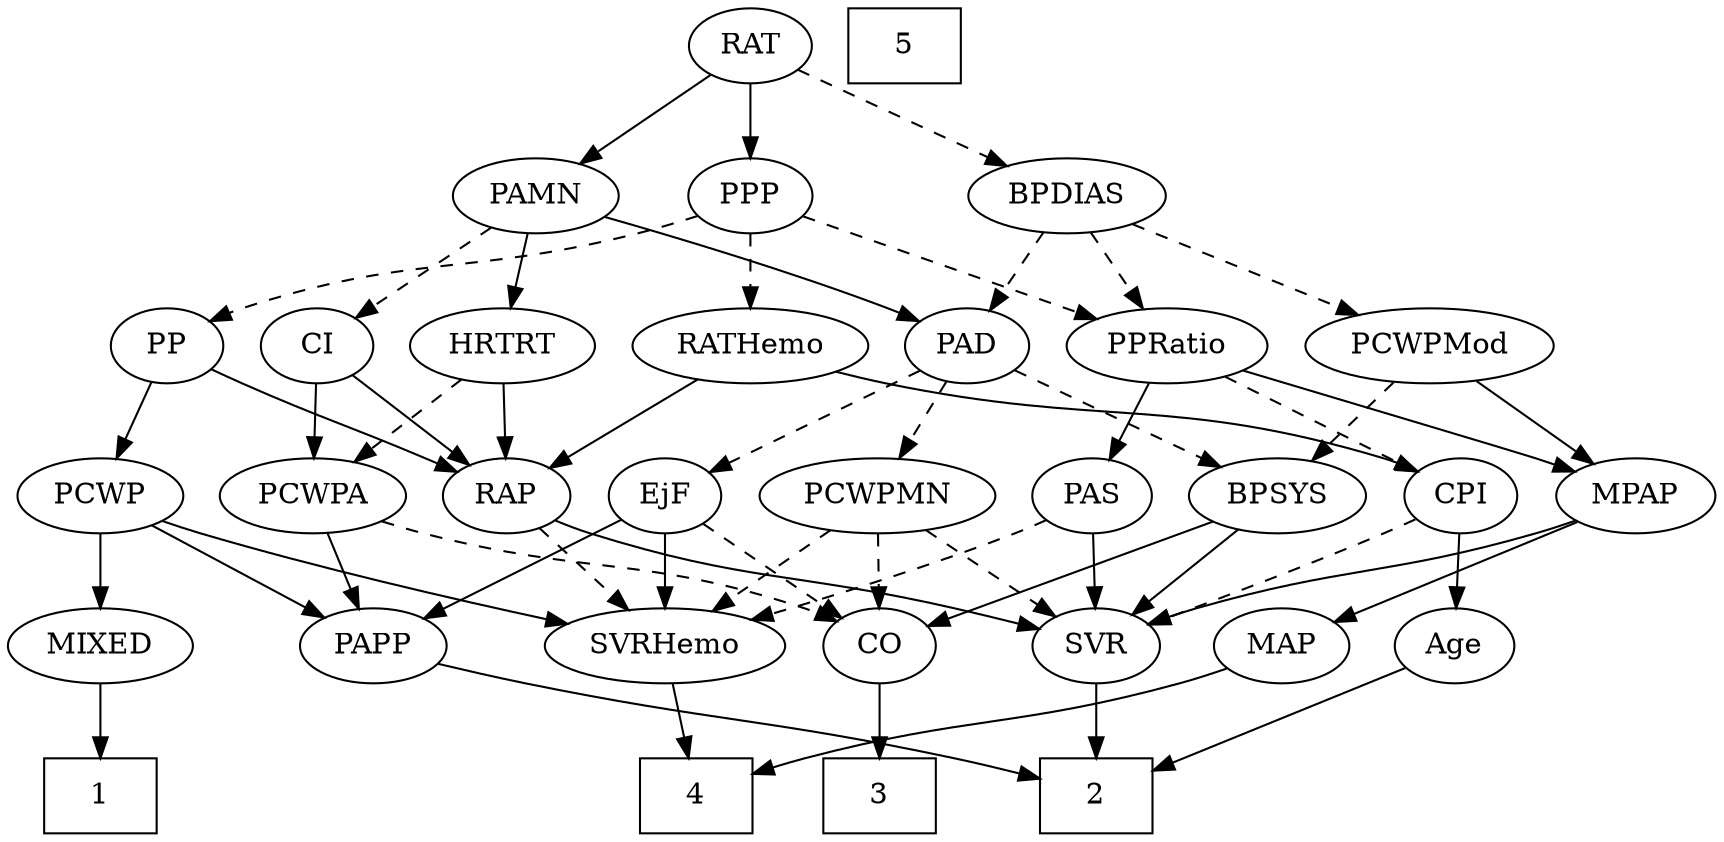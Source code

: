 strict digraph {
	graph [bb="0,0,767.39,396"];
	node [label="\N"];
	1	[height=0.5,
		pos="40.296,18",
		shape=box,
		width=0.75];
	2	[height=0.5,
		pos="499.3,18",
		shape=box,
		width=0.75];
	3	[height=0.5,
		pos="391.3,18",
		shape=box,
		width=0.75];
	4	[height=0.5,
		pos="609.3,18",
		shape=box,
		width=0.75];
	5	[height=0.5,
		pos="548.3,378",
		shape=box,
		width=0.75];
	Age	[height=0.5,
		pos="618.3,90",
		width=0.75];
	Age -> 2	[pos="e,526.55,35.029 598.65,77.441 581.51,67.361 556.21,52.479 535.43,40.257",
		style=solid];
	EjF	[height=0.5,
		pos="222.3,162",
		width=0.75];
	CO	[height=0.5,
		pos="391.3,90",
		width=0.75];
	EjF -> CO	[pos="e,369.89,101.15 243.49,150.64 248.32,148.37 253.46,146.05 258.3,144 300.27,126.26 312.23,125.52 354.3,108 356.36,107.14 358.49,106.23 \
360.62,105.3",
		style=dashed];
	SVRHemo	[height=0.5,
		pos="295.3,90",
		width=1.3902];
	EjF -> SVRHemo	[pos="e,278.5,107.1 237.07,146.83 246.82,137.49 259.82,125.02 271.06,114.24",
		style=solid];
	PAPP	[height=0.5,
		pos="165.3,90",
		width=0.88464];
	EjF -> PAPP	[pos="e,178.04,106.64 209.93,145.81 202.49,136.67 192.86,124.85 184.45,114.52",
		style=solid];
	RAP	[height=0.5,
		pos="295.3,162",
		width=0.77632];
	SVR	[height=0.5,
		pos="499.3,90",
		width=0.77632];
	RAP -> SVR	[pos="e,474.06,97.954 317.02,150.48 321.99,148.22 327.29,145.94 332.3,144 377.03,126.7 430.02,110.6 464.12,100.79",
		style=solid];
	RAP -> SVRHemo	[pos="e,295.3,108.1 295.3,143.7 295.3,135.98 295.3,126.71 295.3,118.11",
		style=dashed];
	MIXED	[height=0.5,
		pos="40.296,90",
		width=1.1193];
	MIXED -> 1	[pos="e,40.296,36.104 40.296,71.697 40.296,63.983 40.296,54.712 40.296,46.112",
		style=solid];
	MPAP	[height=0.5,
		pos="732.3,162",
		width=0.97491];
	MPAP -> SVR	[pos="e,524.9,97.353 705.45,150.16 699.82,148.02 693.89,145.86 688.3,144 635.54,126.45 573.25,109.74 535.02,99.933",
		style=solid];
	MAP	[height=0.5,
		pos="719.3,90",
		width=0.84854];
	MPAP -> MAP	[pos="e,722.5,108.28 729.15,144.05 727.72,136.35 725.99,127.03 724.38,118.36",
		style=solid];
	BPSYS	[height=0.5,
		pos="569.3,162",
		width=1.0471];
	BPSYS -> CO	[pos="e,414,99.93 541.09,149.91 509.06,137.31 456.91,116.8 423.36,103.61",
		style=solid];
	BPSYS -> SVR	[pos="e,513.83,105.54 553.76,145.46 544.17,135.87 531.71,123.42 521.13,112.84",
		style=solid];
	PAD	[height=0.5,
		pos="380.3,234",
		width=0.79437];
	PAD -> EjF	[pos="e,243.56,173.2 357.41,222.69 352.44,220.47 347.2,218.15 342.3,216 305.09,199.71 295.33,196.67 258.3,180 256.5,179.19 254.66,178.35 \
252.8,177.5",
		style=dashed];
	PAD -> BPSYS	[pos="e,540.24,173.58 402.66,222.6 407.77,220.34 413.19,218.02 418.3,216 463.78,198 476.19,196.32 522.3,180 525.02,179.04 527.83,178.04 \
530.65,177.03",
		style=dashed];
	PCWPMN	[height=0.5,
		pos="391.3,162",
		width=1.3902];
	PAD -> PCWPMN	[pos="e,388.58,180.28 382.96,216.05 384.17,208.35 385.64,199.03 387,190.36",
		style=dashed];
	CO -> 3	[pos="e,391.3,36.104 391.3,71.697 391.3,63.983 391.3,54.712 391.3,46.112",
		style=solid];
	PAS	[height=0.5,
		pos="486.3,162",
		width=0.75];
	PAS -> SVR	[pos="e,496.09,108.28 489.44,144.05 490.88,136.35 492.61,127.03 494.21,118.36",
		style=solid];
	PAS -> SVRHemo	[pos="e,332.05,102.29 465.15,150.53 460.31,148.27 455.16,145.97 450.3,144 414.39,129.44 372.79,115.36 341.74,105.38",
		style=dashed];
	PAMN	[height=0.5,
		pos="307.3,306",
		width=1.011];
	PAMN -> PAD	[pos="e,365.14,249.54 323.5,289.46 333.6,279.78 346.74,267.17 357.84,256.53",
		style=solid];
	CI	[height=0.5,
		pos="234.3,234",
		width=0.75];
	PAMN -> CI	[pos="e,249.46,249.54 291.1,289.46 280.99,279.78 267.85,267.17 256.75,256.53",
		style=dashed];
	HRTRT	[height=0.5,
		pos="149.3,234",
		width=1.1013];
	PAMN -> HRTRT	[pos="e,176.75,247.16 281.21,293.44 255.3,281.96 215.34,264.26 186.19,251.34",
		style=solid];
	RATHemo	[height=0.5,
		pos="476.3,234",
		width=1.3721];
	RATHemo -> RAP	[pos="e,317.08,173.35 441.67,221.11 412.32,210.83 369.23,195.25 332.3,180 330.43,179.23 328.53,178.42 326.61,177.59",
		style=solid];
	CPI	[height=0.5,
		pos="652.3,162",
		width=0.75];
	RATHemo -> CPI	[pos="e,631.1,173.35 510.54,220.89 539.07,210.61 580.65,195.13 616.3,180 618.11,179.23 619.97,178.42 621.83,177.59",
		style=solid];
	CPI -> Age	[pos="e,626.38,107.63 644.41,144.76 640.39,136.49 635.41,126.23 630.88,116.9",
		style=solid];
	CPI -> SVR	[pos="e,521.77,101.06 631,150.88 626.17,148.6 621.06,146.21 616.3,144 587.48,130.67 554.52,115.77 530.95,105.18",
		style=dashed];
	RAT	[height=0.5,
		pos="476.3,378",
		width=0.75827];
	RAT -> PAMN	[pos="e,334.3,318.19 453.85,367.7 425.74,356.06 377.21,335.96 343.74,322.09",
		style=solid];
	BPDIAS	[height=0.5,
		pos="573.3,306",
		width=1.1735];
	RAT -> BPDIAS	[pos="e,552.59,321.94 494.09,364.16 508.15,354.01 528.07,339.64 544.42,327.84",
		style=dashed];
	PPP	[height=0.5,
		pos="476.3,306",
		width=0.75];
	RAT -> PPP	[pos="e,476.3,324.1 476.3,359.7 476.3,351.98 476.3,342.71 476.3,334.11",
		style=solid];
	SVR -> 2	[pos="e,499.3,36.104 499.3,71.697 499.3,63.983 499.3,54.712 499.3,46.112",
		style=solid];
	PCWPMod	[height=0.5,
		pos="693.3,234",
		width=1.4443];
	PCWPMod -> MPAP	[pos="e,722.94,179.79 702.74,216.05 707.34,207.8 712.96,197.7 718.07,188.54",
		style=solid];
	PCWPMod -> BPSYS	[pos="e,592.74,176.24 667.3,218.33 648.21,207.55 622.15,192.84 601.7,181.29",
		style=dashed];
	PCWPA	[height=0.5,
		pos="135.3,162",
		width=1.1555];
	PCWPA -> CO	[pos="e,370.49,101.53 166.42,150.02 172.94,147.89 179.81,145.77 186.3,144 259.96,123.9 281.83,132.09 354.3,108 356.56,107.25 358.87,106.4 \
361.18,105.49",
		style=dashed];
	PCWPA -> PAPP	[pos="e,158.1,107.79 142.56,144.05 146.02,135.97 150.24,126.12 154.11,117.11",
		style=solid];
	PCWPMN -> CO	[pos="e,391.3,108.1 391.3,143.7 391.3,135.98 391.3,126.71 391.3,118.11",
		style=dashed];
	PCWPMN -> SVR	[pos="e,480.13,103.42 414.47,145.98 431.14,135.17 453.72,120.54 471.39,109.08",
		style=dashed];
	PCWPMN -> SVRHemo	[pos="e,316.54,106.49 369.99,145.46 356.69,135.77 339.38,123.15 324.78,112.5",
		style=dashed];
	SVRHemo -> 4	[pos="e,582.27,25.402 332.62,77.933 340.1,75.854 347.93,73.778 355.3,72 434.61,52.865 455.53,53.135 535.3,36 547.36,33.409 560.49,30.44 \
572.3,27.717",
		style=solid];
	BPDIAS -> PAD	[pos="e,402.66,245.41 540.32,294.69 508.73,284.59 459.84,268.36 418.3,252 416.22,251.18 414.09,250.31 411.95,249.42",
		style=dashed];
	BPDIAS -> PCWPMod	[pos="e,667.68,249.94 597.29,291 614.97,280.69 639.26,266.52 658.98,255.02",
		style=dashed];
	PPRatio	[height=0.5,
		pos="583.3,234",
		width=1.1013];
	BPDIAS -> PPRatio	[pos="e,580.85,252.1 575.77,287.7 576.87,279.98 578.19,270.71 579.42,262.11",
		style=dashed];
	MAP -> 4	[pos="e,636.11,36.06 699.38,76.324 684.16,66.64 662.79,53.044 644.69,41.523",
		style=solid];
	PP	[height=0.5,
		pos="306.3,234",
		width=0.75];
	PP -> RAP	[pos="e,298.01,180.28 303.63,216.05 302.42,208.35 300.96,199.03 299.6,190.36",
		style=solid];
	PCWP	[height=0.5,
		pos="40.296,162",
		width=0.97491];
	PP -> PCWP	[pos="e,66.561,174.02 285.72,222.2 280.76,219.91 275.42,217.68 270.3,216 190.27,189.82 165.22,203.26 84.296,180 81.657,179.24 78.955,178.39 \
76.251,177.48",
		style=solid];
	PPP -> RATHemo	[pos="e,476.3,252.1 476.3,287.7 476.3,279.98 476.3,270.71 476.3,262.11",
		style=dashed];
	PPP -> PP	[pos="e,327.51,245.3 453.35,296.44 426.52,286.31 380.86,268.71 342.3,252 340.49,251.22 338.64,250.4 336.77,249.56",
		style=dashed];
	PPP -> PPRatio	[pos="e,561.55,249.22 494.93,292.81 510.96,282.32 534.37,267.01 553.07,254.77",
		style=dashed];
	PPRatio -> MPAP	[pos="e,707.38,174.71 609.93,220.49 634.54,208.93 671.21,191.7 698,179.11",
		style=solid];
	PPRatio -> PAS	[pos="e,503.91,175.71 562.73,218.15 547.99,207.52 528.04,193.13 512.22,181.71",
		style=solid];
	PPRatio -> CPI	[pos="e,638.11,177.39 598.95,217.12 608.42,207.51 620.63,195.13 630.97,184.63",
		style=dashed];
	PCWP -> MIXED	[pos="e,40.296,108.1 40.296,143.7 40.296,135.98 40.296,126.71 40.296,118.11",
		style=solid];
	PCWP -> SVRHemo	[pos="e,253.24,99.966 67.103,150.04 72.737,147.91 78.677,145.78 84.296,144 137.79,127.02 200.27,111.9 243.28,102.19",
		style=solid];
	PCWP -> PAPP	[pos="e,143.35,103.29 63.223,148.16 83.205,136.97 112.35,120.65 134.39,108.31",
		style=solid];
	CI -> RAP	[pos="e,281.96,178.31 247.23,218.15 255.37,208.82 266.04,196.57 275.26,186",
		style=solid];
	CI -> PCWPA	[pos="e,156.08,177.7 216.14,220.16 201.69,209.94 181.18,195.44 164.44,183.61",
		style=solid];
	PAPP -> 2	[pos="e,472.01,25.752 193.9,81.816 206.82,78.658 222.29,74.995 236.3,72 320.77,53.937 342.79,53.93 427.3,36 438.65,33.592 450.95,30.766 \
462.13,28.117",
		style=solid];
	HRTRT -> RAP	[pos="e,273.34,173.53 175.74,220.32 200.62,208.39 237.89,190.52 264.19,177.91",
		style=solid];
	HRTRT -> PCWPA	[pos="e,138.75,180.28 145.91,216.05 144.37,208.35 142.5,199.03 140.77,190.36",
		style=dashed];
}
